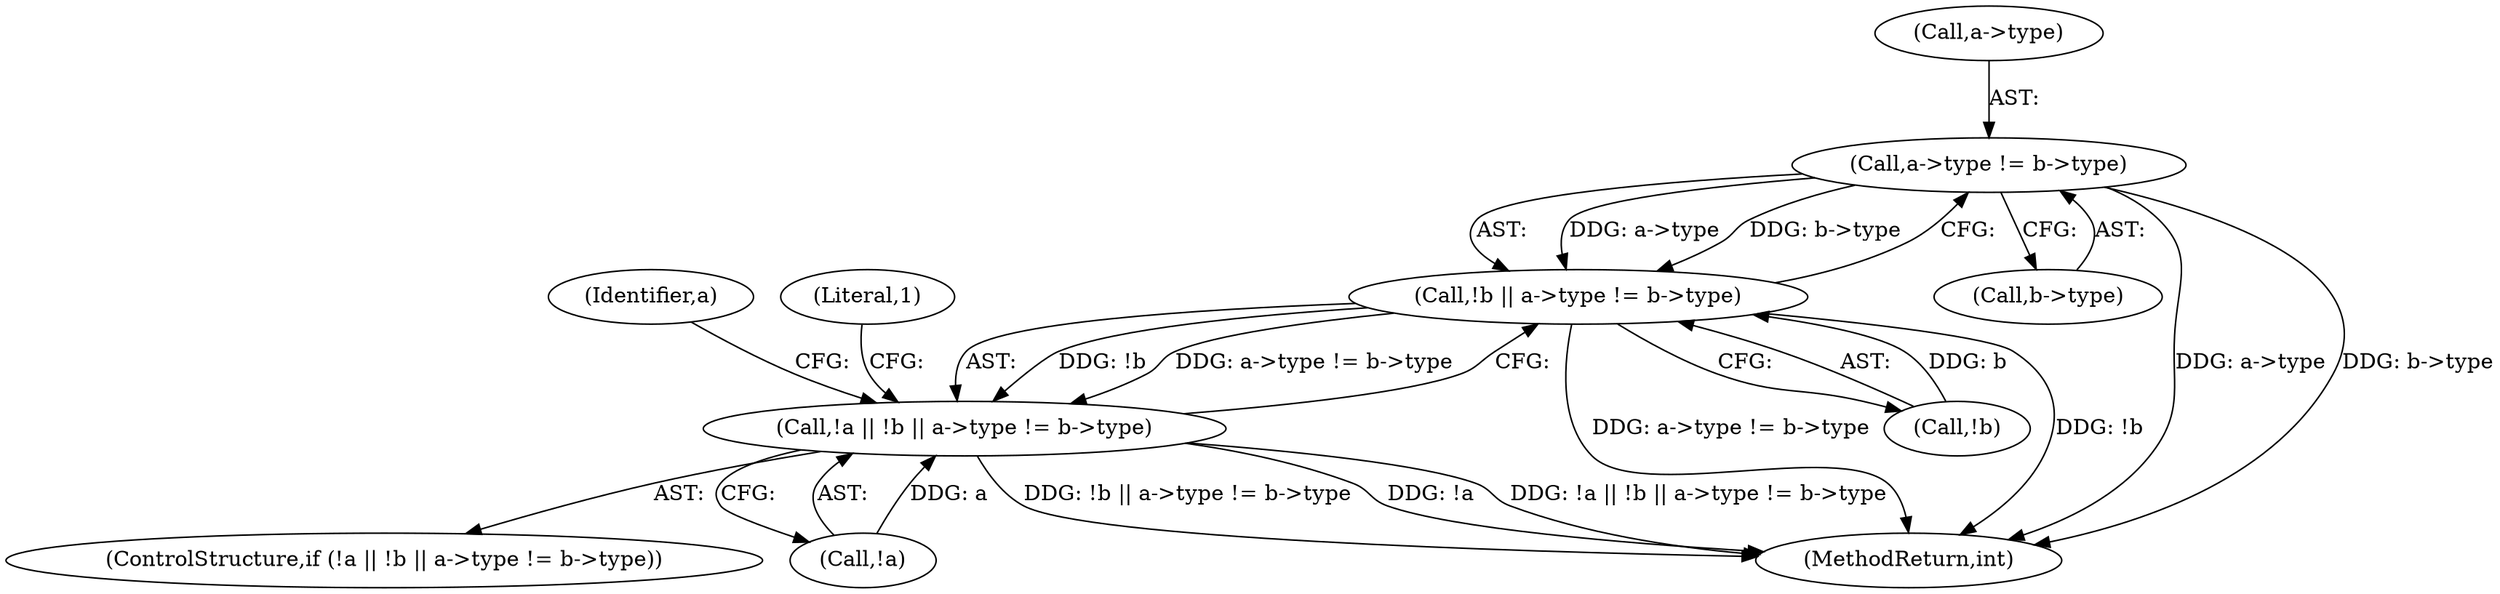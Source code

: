 digraph "0_openssl_f5da52e308a6aeea6d5f3df98c4da295d7e9cc27@pointer" {
"1000117" [label="(Call,a->type != b->type)"];
"1000114" [label="(Call,!b || a->type != b->type)"];
"1000111" [label="(Call,!a || !b || a->type != b->type)"];
"1000117" [label="(Call,a->type != b->type)"];
"1000111" [label="(Call,!a || !b || a->type != b->type)"];
"1000110" [label="(ControlStructure,if (!a || !b || a->type != b->type))"];
"1000129" [label="(Identifier,a)"];
"1000115" [label="(Call,!b)"];
"1000126" [label="(Literal,1)"];
"1000121" [label="(Call,b->type)"];
"1000118" [label="(Call,a->type)"];
"1000112" [label="(Call,!a)"];
"1000114" [label="(Call,!b || a->type != b->type)"];
"1000210" [label="(MethodReturn,int)"];
"1000117" -> "1000114"  [label="AST: "];
"1000117" -> "1000121"  [label="CFG: "];
"1000118" -> "1000117"  [label="AST: "];
"1000121" -> "1000117"  [label="AST: "];
"1000114" -> "1000117"  [label="CFG: "];
"1000117" -> "1000210"  [label="DDG: a->type"];
"1000117" -> "1000210"  [label="DDG: b->type"];
"1000117" -> "1000114"  [label="DDG: a->type"];
"1000117" -> "1000114"  [label="DDG: b->type"];
"1000114" -> "1000111"  [label="AST: "];
"1000114" -> "1000115"  [label="CFG: "];
"1000115" -> "1000114"  [label="AST: "];
"1000111" -> "1000114"  [label="CFG: "];
"1000114" -> "1000210"  [label="DDG: a->type != b->type"];
"1000114" -> "1000210"  [label="DDG: !b"];
"1000114" -> "1000111"  [label="DDG: !b"];
"1000114" -> "1000111"  [label="DDG: a->type != b->type"];
"1000115" -> "1000114"  [label="DDG: b"];
"1000111" -> "1000110"  [label="AST: "];
"1000111" -> "1000112"  [label="CFG: "];
"1000112" -> "1000111"  [label="AST: "];
"1000126" -> "1000111"  [label="CFG: "];
"1000129" -> "1000111"  [label="CFG: "];
"1000111" -> "1000210"  [label="DDG: !b || a->type != b->type"];
"1000111" -> "1000210"  [label="DDG: !a"];
"1000111" -> "1000210"  [label="DDG: !a || !b || a->type != b->type"];
"1000112" -> "1000111"  [label="DDG: a"];
}
